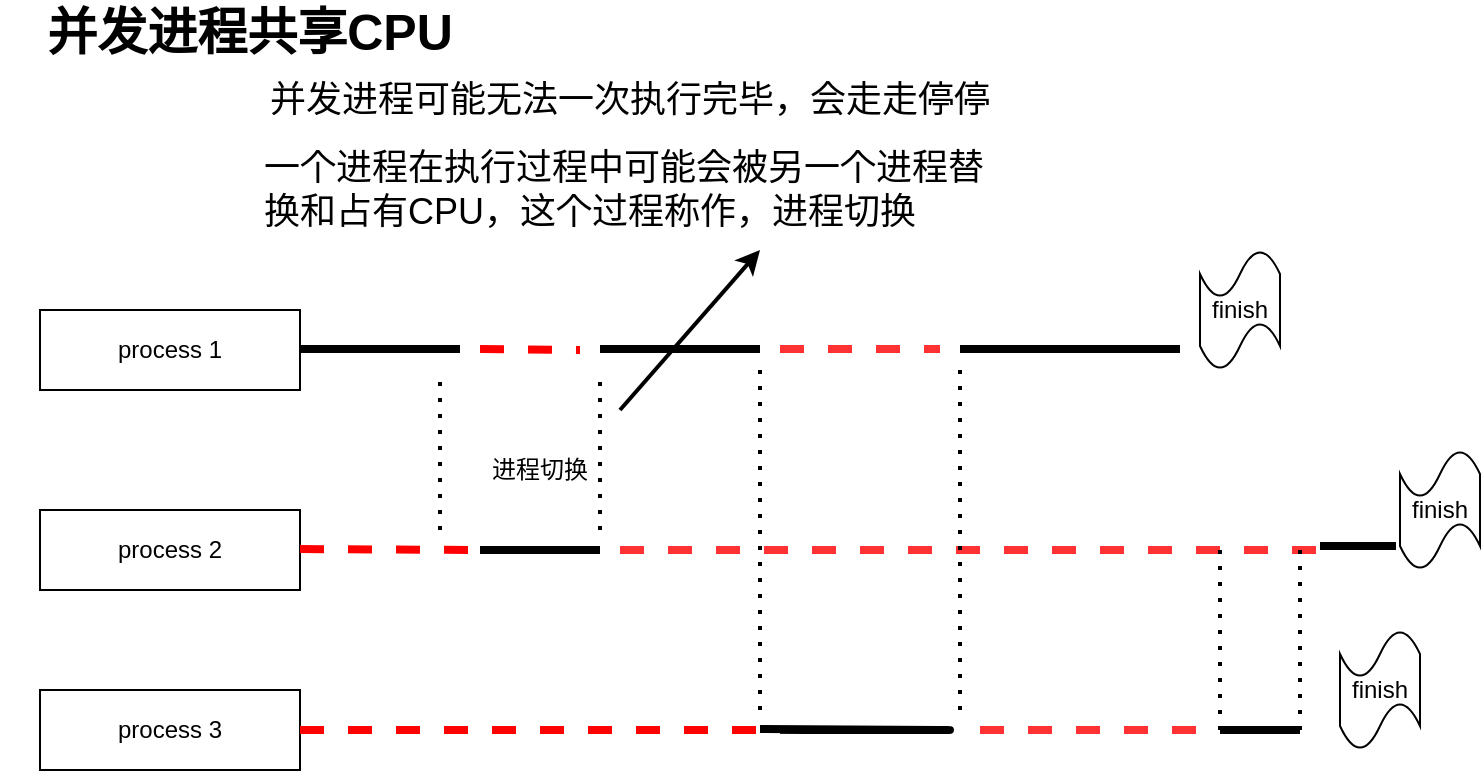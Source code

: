 <mxfile version="13.10.0" type="github">
  <diagram id="yriyUzEhdFasgpiKPf45" name="第 1 页">
    <mxGraphModel dx="852" dy="404" grid="1" gridSize="10" guides="1" tooltips="1" connect="1" arrows="1" fold="1" page="1" pageScale="1" pageWidth="827" pageHeight="1169" math="0" shadow="0">
      <root>
        <mxCell id="0" />
        <mxCell id="1" parent="0" />
        <mxCell id="ZaWYZGu5GzmUOSu4dOFm-1" value="&lt;font style=&quot;font-size: 25px&quot;&gt;&lt;b&gt;并发进程共享CPU&lt;/b&gt;&lt;/font&gt;" style="text;html=1;strokeColor=none;fillColor=none;align=center;verticalAlign=middle;whiteSpace=wrap;rounded=0;" vertex="1" parent="1">
          <mxGeometry x="60" y="170" width="250" height="20" as="geometry" />
        </mxCell>
        <mxCell id="ZaWYZGu5GzmUOSu4dOFm-2" value="&lt;font style=&quot;font-size: 18px&quot;&gt;并发进程可能无法一次执行完毕，会走走停停&lt;/font&gt;" style="text;html=1;strokeColor=none;fillColor=none;align=center;verticalAlign=middle;whiteSpace=wrap;rounded=0;" vertex="1" parent="1">
          <mxGeometry x="170" y="210" width="410" height="10" as="geometry" />
        </mxCell>
        <mxCell id="ZaWYZGu5GzmUOSu4dOFm-3" value="&lt;font style=&quot;font-size: 18px&quot;&gt;一个进程在执行过程中可能会被另一个进程替换和占有CPU，这个过程称作，进程切换&lt;/font&gt;" style="text;html=1;strokeColor=none;fillColor=none;align=left;verticalAlign=middle;whiteSpace=wrap;rounded=0;" vertex="1" parent="1">
          <mxGeometry x="190" y="250" width="370" height="20" as="geometry" />
        </mxCell>
        <mxCell id="ZaWYZGu5GzmUOSu4dOFm-4" value="process 1" style="rounded=0;whiteSpace=wrap;html=1;" vertex="1" parent="1">
          <mxGeometry x="80" y="320" width="130" height="40" as="geometry" />
        </mxCell>
        <mxCell id="ZaWYZGu5GzmUOSu4dOFm-5" value="" style="endArrow=none;html=1;strokeWidth=4;" edge="1" parent="1">
          <mxGeometry width="50" height="50" relative="1" as="geometry">
            <mxPoint x="210" y="339.5" as="sourcePoint" />
            <mxPoint x="290" y="339.5" as="targetPoint" />
          </mxGeometry>
        </mxCell>
        <mxCell id="ZaWYZGu5GzmUOSu4dOFm-6" value="" style="endArrow=none;html=1;strokeWidth=4;dashed=1;strokeColor=#FF0000;" edge="1" parent="1">
          <mxGeometry width="50" height="50" relative="1" as="geometry">
            <mxPoint x="300" y="339.5" as="sourcePoint" />
            <mxPoint x="350" y="340" as="targetPoint" />
          </mxGeometry>
        </mxCell>
        <mxCell id="ZaWYZGu5GzmUOSu4dOFm-7" value="" style="endArrow=none;html=1;strokeWidth=4;" edge="1" parent="1">
          <mxGeometry width="50" height="50" relative="1" as="geometry">
            <mxPoint x="360" y="339.5" as="sourcePoint" />
            <mxPoint x="440" y="339.5" as="targetPoint" />
          </mxGeometry>
        </mxCell>
        <mxCell id="ZaWYZGu5GzmUOSu4dOFm-8" value="" style="endArrow=none;html=1;strokeWidth=4;dashed=1;strokeColor=#FF3333;" edge="1" parent="1">
          <mxGeometry width="50" height="50" relative="1" as="geometry">
            <mxPoint x="450" y="339.5" as="sourcePoint" />
            <mxPoint x="530" y="339.5" as="targetPoint" />
          </mxGeometry>
        </mxCell>
        <mxCell id="ZaWYZGu5GzmUOSu4dOFm-9" value="" style="endArrow=none;html=1;strokeWidth=4;" edge="1" parent="1">
          <mxGeometry width="50" height="50" relative="1" as="geometry">
            <mxPoint x="540" y="339.5" as="sourcePoint" />
            <mxPoint x="650" y="339.5" as="targetPoint" />
            <Array as="points" />
          </mxGeometry>
        </mxCell>
        <mxCell id="ZaWYZGu5GzmUOSu4dOFm-10" value="finish&lt;br&gt;" style="shape=tape;whiteSpace=wrap;html=1;" vertex="1" parent="1">
          <mxGeometry x="660" y="290" width="40" height="60" as="geometry" />
        </mxCell>
        <mxCell id="ZaWYZGu5GzmUOSu4dOFm-11" value="process 2" style="rounded=0;whiteSpace=wrap;html=1;" vertex="1" parent="1">
          <mxGeometry x="80" y="420" width="130" height="40" as="geometry" />
        </mxCell>
        <mxCell id="ZaWYZGu5GzmUOSu4dOFm-12" value="" style="endArrow=none;html=1;strokeWidth=4;" edge="1" parent="1">
          <mxGeometry width="50" height="50" relative="1" as="geometry">
            <mxPoint x="300" y="440" as="sourcePoint" />
            <mxPoint x="360" y="440" as="targetPoint" />
            <Array as="points" />
          </mxGeometry>
        </mxCell>
        <mxCell id="ZaWYZGu5GzmUOSu4dOFm-13" value="" style="endArrow=none;html=1;strokeWidth=4;dashed=1;strokeColor=#FF0000;" edge="1" parent="1">
          <mxGeometry width="50" height="50" relative="1" as="geometry">
            <mxPoint x="210" y="439.5" as="sourcePoint" />
            <mxPoint x="300" y="440" as="targetPoint" />
          </mxGeometry>
        </mxCell>
        <mxCell id="ZaWYZGu5GzmUOSu4dOFm-15" value="" style="endArrow=none;html=1;strokeWidth=4;dashed=1;strokeColor=#FF3333;" edge="1" parent="1">
          <mxGeometry width="50" height="50" relative="1" as="geometry">
            <mxPoint x="370" y="440" as="sourcePoint" />
            <mxPoint x="720" y="440" as="targetPoint" />
          </mxGeometry>
        </mxCell>
        <mxCell id="ZaWYZGu5GzmUOSu4dOFm-16" value="" style="endArrow=none;html=1;strokeWidth=4;entryX=-0.05;entryY=0.8;entryDx=0;entryDy=0;entryPerimeter=0;" edge="1" parent="1" target="ZaWYZGu5GzmUOSu4dOFm-17">
          <mxGeometry width="50" height="50" relative="1" as="geometry">
            <mxPoint x="720" y="438" as="sourcePoint" />
            <mxPoint x="650" y="439.5" as="targetPoint" />
            <Array as="points" />
          </mxGeometry>
        </mxCell>
        <mxCell id="ZaWYZGu5GzmUOSu4dOFm-17" value="finish&lt;br&gt;" style="shape=tape;whiteSpace=wrap;html=1;" vertex="1" parent="1">
          <mxGeometry x="760" y="390" width="40" height="60" as="geometry" />
        </mxCell>
        <mxCell id="ZaWYZGu5GzmUOSu4dOFm-18" value="process 3" style="rounded=0;whiteSpace=wrap;html=1;" vertex="1" parent="1">
          <mxGeometry x="80" y="510" width="130" height="40" as="geometry" />
        </mxCell>
        <mxCell id="ZaWYZGu5GzmUOSu4dOFm-20" value="" style="endArrow=none;html=1;strokeWidth=4;dashed=1;strokeColor=#FF0000;exitX=1;exitY=0.5;exitDx=0;exitDy=0;" edge="1" parent="1" source="ZaWYZGu5GzmUOSu4dOFm-18">
          <mxGeometry width="50" height="50" relative="1" as="geometry">
            <mxPoint x="300" y="529.5" as="sourcePoint" />
            <mxPoint x="440" y="530" as="targetPoint" />
          </mxGeometry>
        </mxCell>
        <mxCell id="ZaWYZGu5GzmUOSu4dOFm-21" value="" style="endArrow=none;html=1;strokeWidth=4;" edge="1" parent="1">
          <mxGeometry width="50" height="50" relative="1" as="geometry">
            <mxPoint x="450" y="530" as="sourcePoint" />
            <mxPoint x="440" y="529.5" as="targetPoint" />
            <Array as="points">
              <mxPoint x="540" y="530" />
            </Array>
          </mxGeometry>
        </mxCell>
        <mxCell id="ZaWYZGu5GzmUOSu4dOFm-22" value="" style="endArrow=none;html=1;strokeWidth=4;dashed=1;strokeColor=#FF3333;" edge="1" parent="1">
          <mxGeometry width="50" height="50" relative="1" as="geometry">
            <mxPoint x="550" y="530" as="sourcePoint" />
            <mxPoint x="670" y="530" as="targetPoint" />
          </mxGeometry>
        </mxCell>
        <mxCell id="ZaWYZGu5GzmUOSu4dOFm-23" value="" style="endArrow=none;html=1;strokeWidth=4;" edge="1" parent="1">
          <mxGeometry width="50" height="50" relative="1" as="geometry">
            <mxPoint x="670" y="530" as="sourcePoint" />
            <mxPoint x="710" y="530" as="targetPoint" />
            <Array as="points" />
          </mxGeometry>
        </mxCell>
        <mxCell id="ZaWYZGu5GzmUOSu4dOFm-24" value="finish&lt;br&gt;" style="shape=tape;whiteSpace=wrap;html=1;" vertex="1" parent="1">
          <mxGeometry x="730" y="480" width="40" height="60" as="geometry" />
        </mxCell>
        <mxCell id="ZaWYZGu5GzmUOSu4dOFm-25" value="" style="endArrow=none;dashed=1;html=1;dashPattern=1 3;strokeWidth=2;" edge="1" parent="1">
          <mxGeometry width="50" height="50" relative="1" as="geometry">
            <mxPoint x="280" y="430" as="sourcePoint" />
            <mxPoint x="280" y="350" as="targetPoint" />
          </mxGeometry>
        </mxCell>
        <mxCell id="ZaWYZGu5GzmUOSu4dOFm-26" value="" style="endArrow=none;dashed=1;html=1;dashPattern=1 3;strokeWidth=2;" edge="1" parent="1">
          <mxGeometry width="50" height="50" relative="1" as="geometry">
            <mxPoint x="360" y="430" as="sourcePoint" />
            <mxPoint x="360" y="350" as="targetPoint" />
          </mxGeometry>
        </mxCell>
        <mxCell id="ZaWYZGu5GzmUOSu4dOFm-27" value="" style="endArrow=none;dashed=1;html=1;dashPattern=1 3;strokeWidth=2;" edge="1" parent="1">
          <mxGeometry width="50" height="50" relative="1" as="geometry">
            <mxPoint x="440" y="520" as="sourcePoint" />
            <mxPoint x="440" y="350" as="targetPoint" />
          </mxGeometry>
        </mxCell>
        <mxCell id="ZaWYZGu5GzmUOSu4dOFm-28" value="" style="endArrow=none;dashed=1;html=1;dashPattern=1 3;strokeWidth=2;" edge="1" parent="1">
          <mxGeometry width="50" height="50" relative="1" as="geometry">
            <mxPoint x="540" y="520" as="sourcePoint" />
            <mxPoint x="540" y="350" as="targetPoint" />
          </mxGeometry>
        </mxCell>
        <mxCell id="ZaWYZGu5GzmUOSu4dOFm-29" value="" style="endArrow=none;dashed=1;html=1;dashPattern=1 3;strokeWidth=2;" edge="1" parent="1">
          <mxGeometry width="50" height="50" relative="1" as="geometry">
            <mxPoint x="670" y="530" as="sourcePoint" />
            <mxPoint x="670" y="440" as="targetPoint" />
          </mxGeometry>
        </mxCell>
        <mxCell id="ZaWYZGu5GzmUOSu4dOFm-30" value="" style="endArrow=none;dashed=1;html=1;dashPattern=1 3;strokeWidth=2;" edge="1" parent="1">
          <mxGeometry width="50" height="50" relative="1" as="geometry">
            <mxPoint x="710" y="530" as="sourcePoint" />
            <mxPoint x="710" y="440" as="targetPoint" />
          </mxGeometry>
        </mxCell>
        <mxCell id="ZaWYZGu5GzmUOSu4dOFm-31" value="" style="endArrow=classic;html=1;strokeWidth=2;" edge="1" parent="1">
          <mxGeometry width="50" height="50" relative="1" as="geometry">
            <mxPoint x="370" y="370" as="sourcePoint" />
            <mxPoint x="440" y="290" as="targetPoint" />
          </mxGeometry>
        </mxCell>
        <mxCell id="ZaWYZGu5GzmUOSu4dOFm-32" value="进程切换" style="text;html=1;strokeColor=none;fillColor=none;align=center;verticalAlign=middle;whiteSpace=wrap;rounded=0;" vertex="1" parent="1">
          <mxGeometry x="300" y="390" width="60" height="20" as="geometry" />
        </mxCell>
      </root>
    </mxGraphModel>
  </diagram>
</mxfile>
